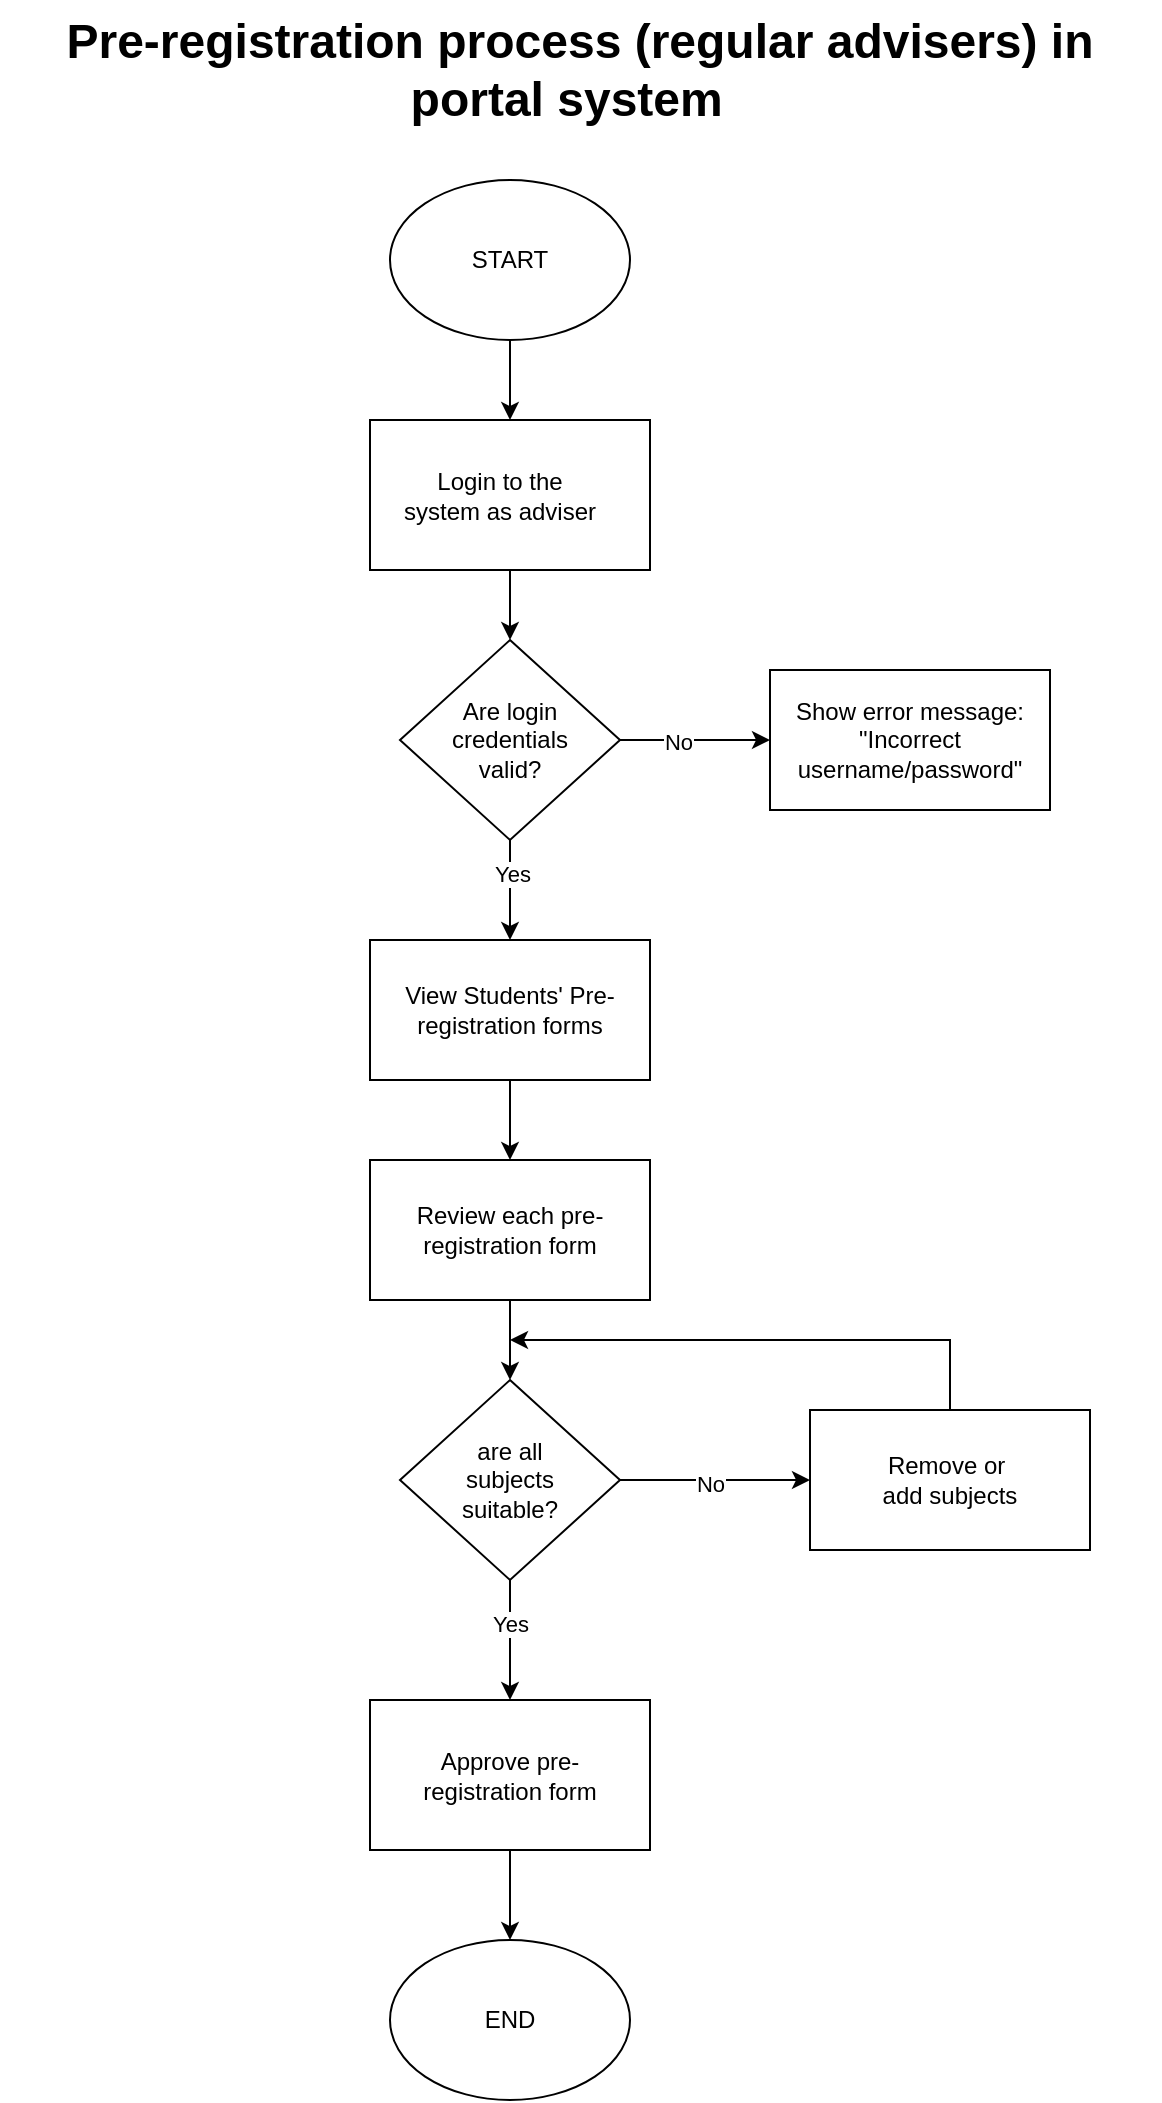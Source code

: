 <mxfile version="24.7.16">
  <diagram name="Page-1" id="FeNSiu1vrpdzJU6li4sQ">
    <mxGraphModel dx="880" dy="460" grid="1" gridSize="10" guides="1" tooltips="1" connect="1" arrows="1" fold="1" page="1" pageScale="1" pageWidth="850" pageHeight="1100" math="0" shadow="0">
      <root>
        <mxCell id="0" />
        <mxCell id="1" parent="0" />
        <mxCell id="SyvcPrhUcTAlDS3E91bm-1" value="&lt;h1 style=&quot;margin-top: 0px;&quot;&gt;Pre-registration process (regular advisers) in portal system&amp;nbsp;&amp;nbsp;&lt;/h1&gt;" style="text;html=1;whiteSpace=wrap;overflow=hidden;rounded=0;align=center;movable=0;resizable=0;rotatable=0;deletable=0;editable=0;locked=1;connectable=0;" parent="1" vertex="1">
          <mxGeometry x="135" y="20" width="580" height="70" as="geometry" />
        </mxCell>
        <mxCell id="SyvcPrhUcTAlDS3E91bm-11" style="edgeStyle=orthogonalEdgeStyle;rounded=0;orthogonalLoop=1;jettySize=auto;html=1;exitX=0.5;exitY=1;exitDx=0;exitDy=0;entryX=0.5;entryY=0;entryDx=0;entryDy=0;" parent="1" source="SyvcPrhUcTAlDS3E91bm-4" target="SyvcPrhUcTAlDS3E91bm-8" edge="1">
          <mxGeometry relative="1" as="geometry" />
        </mxCell>
        <mxCell id="SyvcPrhUcTAlDS3E91bm-14" value="Yes" style="edgeLabel;html=1;align=center;verticalAlign=middle;resizable=0;points=[];" parent="SyvcPrhUcTAlDS3E91bm-11" vertex="1" connectable="0">
          <mxGeometry x="-0.32" y="1" relative="1" as="geometry">
            <mxPoint as="offset" />
          </mxGeometry>
        </mxCell>
        <mxCell id="SyvcPrhUcTAlDS3E91bm-12" style="edgeStyle=orthogonalEdgeStyle;rounded=0;orthogonalLoop=1;jettySize=auto;html=1;exitX=1;exitY=0.5;exitDx=0;exitDy=0;entryX=0;entryY=0.5;entryDx=0;entryDy=0;" parent="1" source="SyvcPrhUcTAlDS3E91bm-4" target="SyvcPrhUcTAlDS3E91bm-7" edge="1">
          <mxGeometry relative="1" as="geometry" />
        </mxCell>
        <mxCell id="SyvcPrhUcTAlDS3E91bm-13" value="No" style="edgeLabel;html=1;align=center;verticalAlign=middle;resizable=0;points=[];" parent="SyvcPrhUcTAlDS3E91bm-12" vertex="1" connectable="0">
          <mxGeometry x="-0.227" y="-1" relative="1" as="geometry">
            <mxPoint as="offset" />
          </mxGeometry>
        </mxCell>
        <mxCell id="SyvcPrhUcTAlDS3E91bm-4" value="" style="rhombus;whiteSpace=wrap;html=1;" parent="1" vertex="1">
          <mxGeometry x="335" y="340" width="110" height="100" as="geometry" />
        </mxCell>
        <mxCell id="SyvcPrhUcTAlDS3E91bm-5" value="Are login credentials valid?" style="text;html=1;align=center;verticalAlign=middle;whiteSpace=wrap;rounded=0;" parent="1" vertex="1">
          <mxGeometry x="360" y="375" width="60" height="30" as="geometry" />
        </mxCell>
        <mxCell id="SyvcPrhUcTAlDS3E91bm-6" value="" style="rounded=0;whiteSpace=wrap;html=1;" parent="1" vertex="1">
          <mxGeometry x="520" y="355" width="140" height="70" as="geometry" />
        </mxCell>
        <mxCell id="SyvcPrhUcTAlDS3E91bm-7" value="Show error message:&lt;div&gt;&quot;Incorrect username/password&quot;&lt;/div&gt;" style="text;html=1;align=center;verticalAlign=middle;whiteSpace=wrap;rounded=0;" parent="1" vertex="1">
          <mxGeometry x="520" y="370" width="140" height="40" as="geometry" />
        </mxCell>
        <mxCell id="SyvcPrhUcTAlDS3E91bm-29" style="edgeStyle=orthogonalEdgeStyle;rounded=0;orthogonalLoop=1;jettySize=auto;html=1;exitX=0.5;exitY=1;exitDx=0;exitDy=0;entryX=0.5;entryY=0;entryDx=0;entryDy=0;" parent="1" source="SyvcPrhUcTAlDS3E91bm-8" target="SyvcPrhUcTAlDS3E91bm-15" edge="1">
          <mxGeometry relative="1" as="geometry" />
        </mxCell>
        <mxCell id="SyvcPrhUcTAlDS3E91bm-8" value="" style="rounded=0;whiteSpace=wrap;html=1;" parent="1" vertex="1">
          <mxGeometry x="320" y="490" width="140" height="70" as="geometry" />
        </mxCell>
        <mxCell id="SyvcPrhUcTAlDS3E91bm-9" value="View Students&#39; Pre-registration forms" style="text;html=1;align=center;verticalAlign=middle;whiteSpace=wrap;rounded=0;" parent="1" vertex="1">
          <mxGeometry x="320" y="505" width="140" height="40" as="geometry" />
        </mxCell>
        <mxCell id="SyvcPrhUcTAlDS3E91bm-25" style="edgeStyle=orthogonalEdgeStyle;rounded=0;orthogonalLoop=1;jettySize=auto;html=1;exitX=0.5;exitY=1;exitDx=0;exitDy=0;entryX=0.5;entryY=0;entryDx=0;entryDy=0;" parent="1" source="SyvcPrhUcTAlDS3E91bm-15" target="SyvcPrhUcTAlDS3E91bm-17" edge="1">
          <mxGeometry relative="1" as="geometry" />
        </mxCell>
        <mxCell id="SyvcPrhUcTAlDS3E91bm-15" value="" style="rounded=0;whiteSpace=wrap;html=1;" parent="1" vertex="1">
          <mxGeometry x="320" y="600" width="140" height="70" as="geometry" />
        </mxCell>
        <mxCell id="SyvcPrhUcTAlDS3E91bm-16" value="Review each pre-registration form" style="text;html=1;align=center;verticalAlign=middle;whiteSpace=wrap;rounded=0;" parent="1" vertex="1">
          <mxGeometry x="320" y="615" width="140" height="40" as="geometry" />
        </mxCell>
        <mxCell id="SyvcPrhUcTAlDS3E91bm-26" style="edgeStyle=orthogonalEdgeStyle;rounded=0;orthogonalLoop=1;jettySize=auto;html=1;exitX=1;exitY=0.5;exitDx=0;exitDy=0;entryX=0;entryY=0.5;entryDx=0;entryDy=0;" parent="1" source="SyvcPrhUcTAlDS3E91bm-17" target="SyvcPrhUcTAlDS3E91bm-20" edge="1">
          <mxGeometry relative="1" as="geometry" />
        </mxCell>
        <mxCell id="SyvcPrhUcTAlDS3E91bm-30" value="No" style="edgeLabel;html=1;align=center;verticalAlign=middle;resizable=0;points=[];" parent="SyvcPrhUcTAlDS3E91bm-26" vertex="1" connectable="0">
          <mxGeometry x="-0.053" y="-2" relative="1" as="geometry">
            <mxPoint as="offset" />
          </mxGeometry>
        </mxCell>
        <mxCell id="hEnt9ywJXe-8F-uIfgRp-8" style="edgeStyle=orthogonalEdgeStyle;rounded=0;orthogonalLoop=1;jettySize=auto;html=1;exitX=0.5;exitY=1;exitDx=0;exitDy=0;entryX=0.5;entryY=0;entryDx=0;entryDy=0;" edge="1" parent="1" source="SyvcPrhUcTAlDS3E91bm-17" target="hEnt9ywJXe-8F-uIfgRp-7">
          <mxGeometry relative="1" as="geometry" />
        </mxCell>
        <mxCell id="hEnt9ywJXe-8F-uIfgRp-9" value="Yes" style="edgeLabel;html=1;align=center;verticalAlign=middle;resizable=0;points=[];" vertex="1" connectable="0" parent="hEnt9ywJXe-8F-uIfgRp-8">
          <mxGeometry x="-0.267" relative="1" as="geometry">
            <mxPoint as="offset" />
          </mxGeometry>
        </mxCell>
        <mxCell id="SyvcPrhUcTAlDS3E91bm-17" value="" style="rhombus;whiteSpace=wrap;html=1;" parent="1" vertex="1">
          <mxGeometry x="335" y="710" width="110" height="100" as="geometry" />
        </mxCell>
        <mxCell id="SyvcPrhUcTAlDS3E91bm-18" value="are all subjects suitable?" style="text;html=1;align=center;verticalAlign=middle;whiteSpace=wrap;rounded=0;" parent="1" vertex="1">
          <mxGeometry x="360" y="745" width="60" height="30" as="geometry" />
        </mxCell>
        <mxCell id="SyvcPrhUcTAlDS3E91bm-33" style="edgeStyle=orthogonalEdgeStyle;rounded=0;orthogonalLoop=1;jettySize=auto;html=1;exitX=0.5;exitY=0;exitDx=0;exitDy=0;" parent="1" source="SyvcPrhUcTAlDS3E91bm-19" edge="1">
          <mxGeometry relative="1" as="geometry">
            <mxPoint x="390" y="690" as="targetPoint" />
            <Array as="points">
              <mxPoint x="610" y="710" />
              <mxPoint x="610" y="710" />
            </Array>
          </mxGeometry>
        </mxCell>
        <mxCell id="SyvcPrhUcTAlDS3E91bm-19" value="" style="rounded=0;whiteSpace=wrap;html=1;" parent="1" vertex="1">
          <mxGeometry x="540" y="725" width="140" height="70" as="geometry" />
        </mxCell>
        <mxCell id="SyvcPrhUcTAlDS3E91bm-20" value="Remove or&amp;nbsp;&lt;div&gt;add subjects&lt;/div&gt;" style="text;html=1;align=center;verticalAlign=middle;whiteSpace=wrap;rounded=0;" parent="1" vertex="1">
          <mxGeometry x="540" y="740" width="140" height="40" as="geometry" />
        </mxCell>
        <mxCell id="hEnt9ywJXe-8F-uIfgRp-3" style="edgeStyle=orthogonalEdgeStyle;rounded=0;orthogonalLoop=1;jettySize=auto;html=1;exitX=0.5;exitY=1;exitDx=0;exitDy=0;entryX=0.5;entryY=0;entryDx=0;entryDy=0;" edge="1" parent="1" source="hEnt9ywJXe-8F-uIfgRp-1" target="SyvcPrhUcTAlDS3E91bm-4">
          <mxGeometry relative="1" as="geometry" />
        </mxCell>
        <mxCell id="hEnt9ywJXe-8F-uIfgRp-1" value="" style="rounded=0;whiteSpace=wrap;html=1;" vertex="1" parent="1">
          <mxGeometry x="320" y="230" width="140" height="75" as="geometry" />
        </mxCell>
        <mxCell id="hEnt9ywJXe-8F-uIfgRp-2" value="Login to the system as adviser" style="text;html=1;align=center;verticalAlign=middle;whiteSpace=wrap;rounded=0;" vertex="1" parent="1">
          <mxGeometry x="335" y="252.5" width="100" height="30" as="geometry" />
        </mxCell>
        <mxCell id="hEnt9ywJXe-8F-uIfgRp-6" style="edgeStyle=orthogonalEdgeStyle;rounded=0;orthogonalLoop=1;jettySize=auto;html=1;exitX=0.5;exitY=1;exitDx=0;exitDy=0;entryX=0.5;entryY=0;entryDx=0;entryDy=0;" edge="1" parent="1" source="hEnt9ywJXe-8F-uIfgRp-4" target="hEnt9ywJXe-8F-uIfgRp-1">
          <mxGeometry relative="1" as="geometry" />
        </mxCell>
        <mxCell id="hEnt9ywJXe-8F-uIfgRp-4" value="" style="ellipse;whiteSpace=wrap;html=1;" vertex="1" parent="1">
          <mxGeometry x="330" y="110" width="120" height="80" as="geometry" />
        </mxCell>
        <mxCell id="hEnt9ywJXe-8F-uIfgRp-5" value="START" style="text;html=1;align=center;verticalAlign=middle;whiteSpace=wrap;rounded=0;" vertex="1" parent="1">
          <mxGeometry x="360" y="135" width="60" height="30" as="geometry" />
        </mxCell>
        <mxCell id="hEnt9ywJXe-8F-uIfgRp-13" style="edgeStyle=orthogonalEdgeStyle;rounded=0;orthogonalLoop=1;jettySize=auto;html=1;exitX=0.5;exitY=1;exitDx=0;exitDy=0;entryX=0.5;entryY=0;entryDx=0;entryDy=0;" edge="1" parent="1" source="hEnt9ywJXe-8F-uIfgRp-7" target="hEnt9ywJXe-8F-uIfgRp-11">
          <mxGeometry relative="1" as="geometry" />
        </mxCell>
        <mxCell id="hEnt9ywJXe-8F-uIfgRp-7" value="" style="rounded=0;whiteSpace=wrap;html=1;" vertex="1" parent="1">
          <mxGeometry x="320" y="870" width="140" height="75" as="geometry" />
        </mxCell>
        <mxCell id="hEnt9ywJXe-8F-uIfgRp-10" value="Approve pre-registration form" style="text;html=1;align=center;verticalAlign=middle;whiteSpace=wrap;rounded=0;" vertex="1" parent="1">
          <mxGeometry x="340" y="892.5" width="100" height="30" as="geometry" />
        </mxCell>
        <mxCell id="hEnt9ywJXe-8F-uIfgRp-11" value="" style="ellipse;whiteSpace=wrap;html=1;" vertex="1" parent="1">
          <mxGeometry x="330" y="990" width="120" height="80" as="geometry" />
        </mxCell>
        <mxCell id="hEnt9ywJXe-8F-uIfgRp-12" value="END" style="text;html=1;align=center;verticalAlign=middle;whiteSpace=wrap;rounded=0;" vertex="1" parent="1">
          <mxGeometry x="340" y="1015" width="100" height="30" as="geometry" />
        </mxCell>
      </root>
    </mxGraphModel>
  </diagram>
</mxfile>

